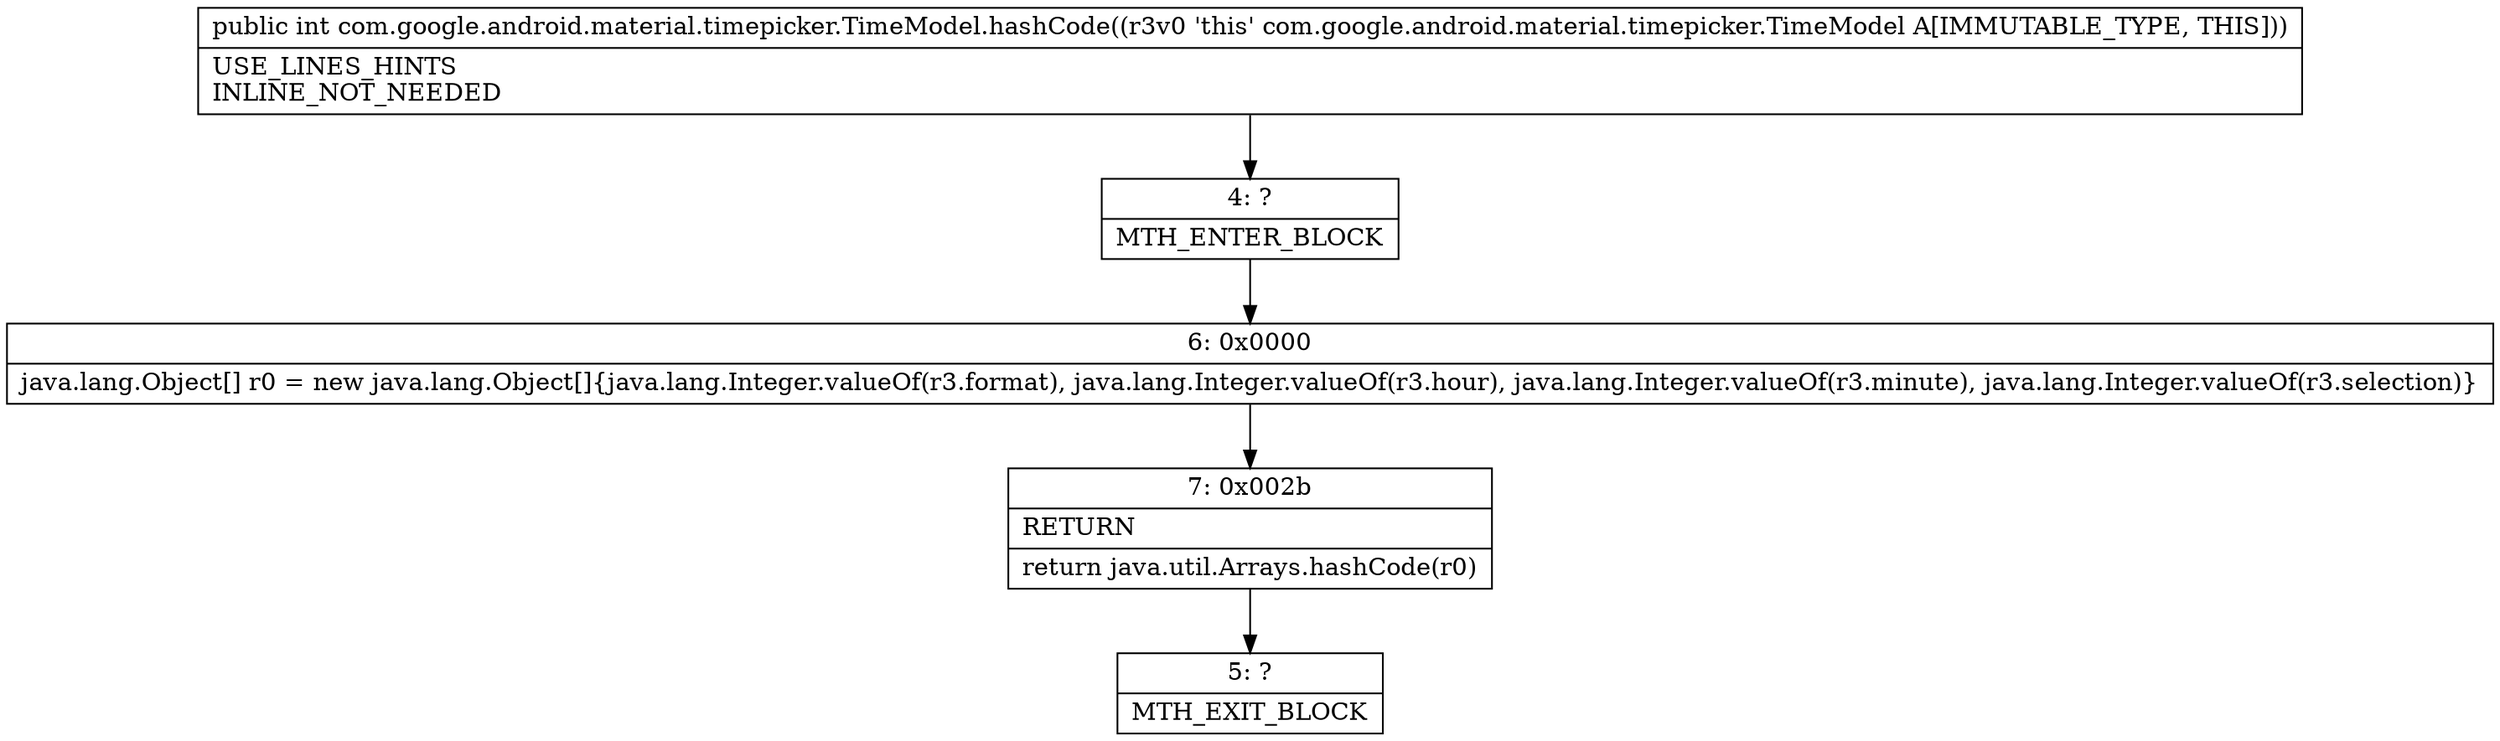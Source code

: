 digraph "CFG forcom.google.android.material.timepicker.TimeModel.hashCode()I" {
Node_4 [shape=record,label="{4\:\ ?|MTH_ENTER_BLOCK\l}"];
Node_6 [shape=record,label="{6\:\ 0x0000|java.lang.Object[] r0 = new java.lang.Object[]\{java.lang.Integer.valueOf(r3.format), java.lang.Integer.valueOf(r3.hour), java.lang.Integer.valueOf(r3.minute), java.lang.Integer.valueOf(r3.selection)\}\l}"];
Node_7 [shape=record,label="{7\:\ 0x002b|RETURN\l|return java.util.Arrays.hashCode(r0)\l}"];
Node_5 [shape=record,label="{5\:\ ?|MTH_EXIT_BLOCK\l}"];
MethodNode[shape=record,label="{public int com.google.android.material.timepicker.TimeModel.hashCode((r3v0 'this' com.google.android.material.timepicker.TimeModel A[IMMUTABLE_TYPE, THIS]))  | USE_LINES_HINTS\lINLINE_NOT_NEEDED\l}"];
MethodNode -> Node_4;Node_4 -> Node_6;
Node_6 -> Node_7;
Node_7 -> Node_5;
}

